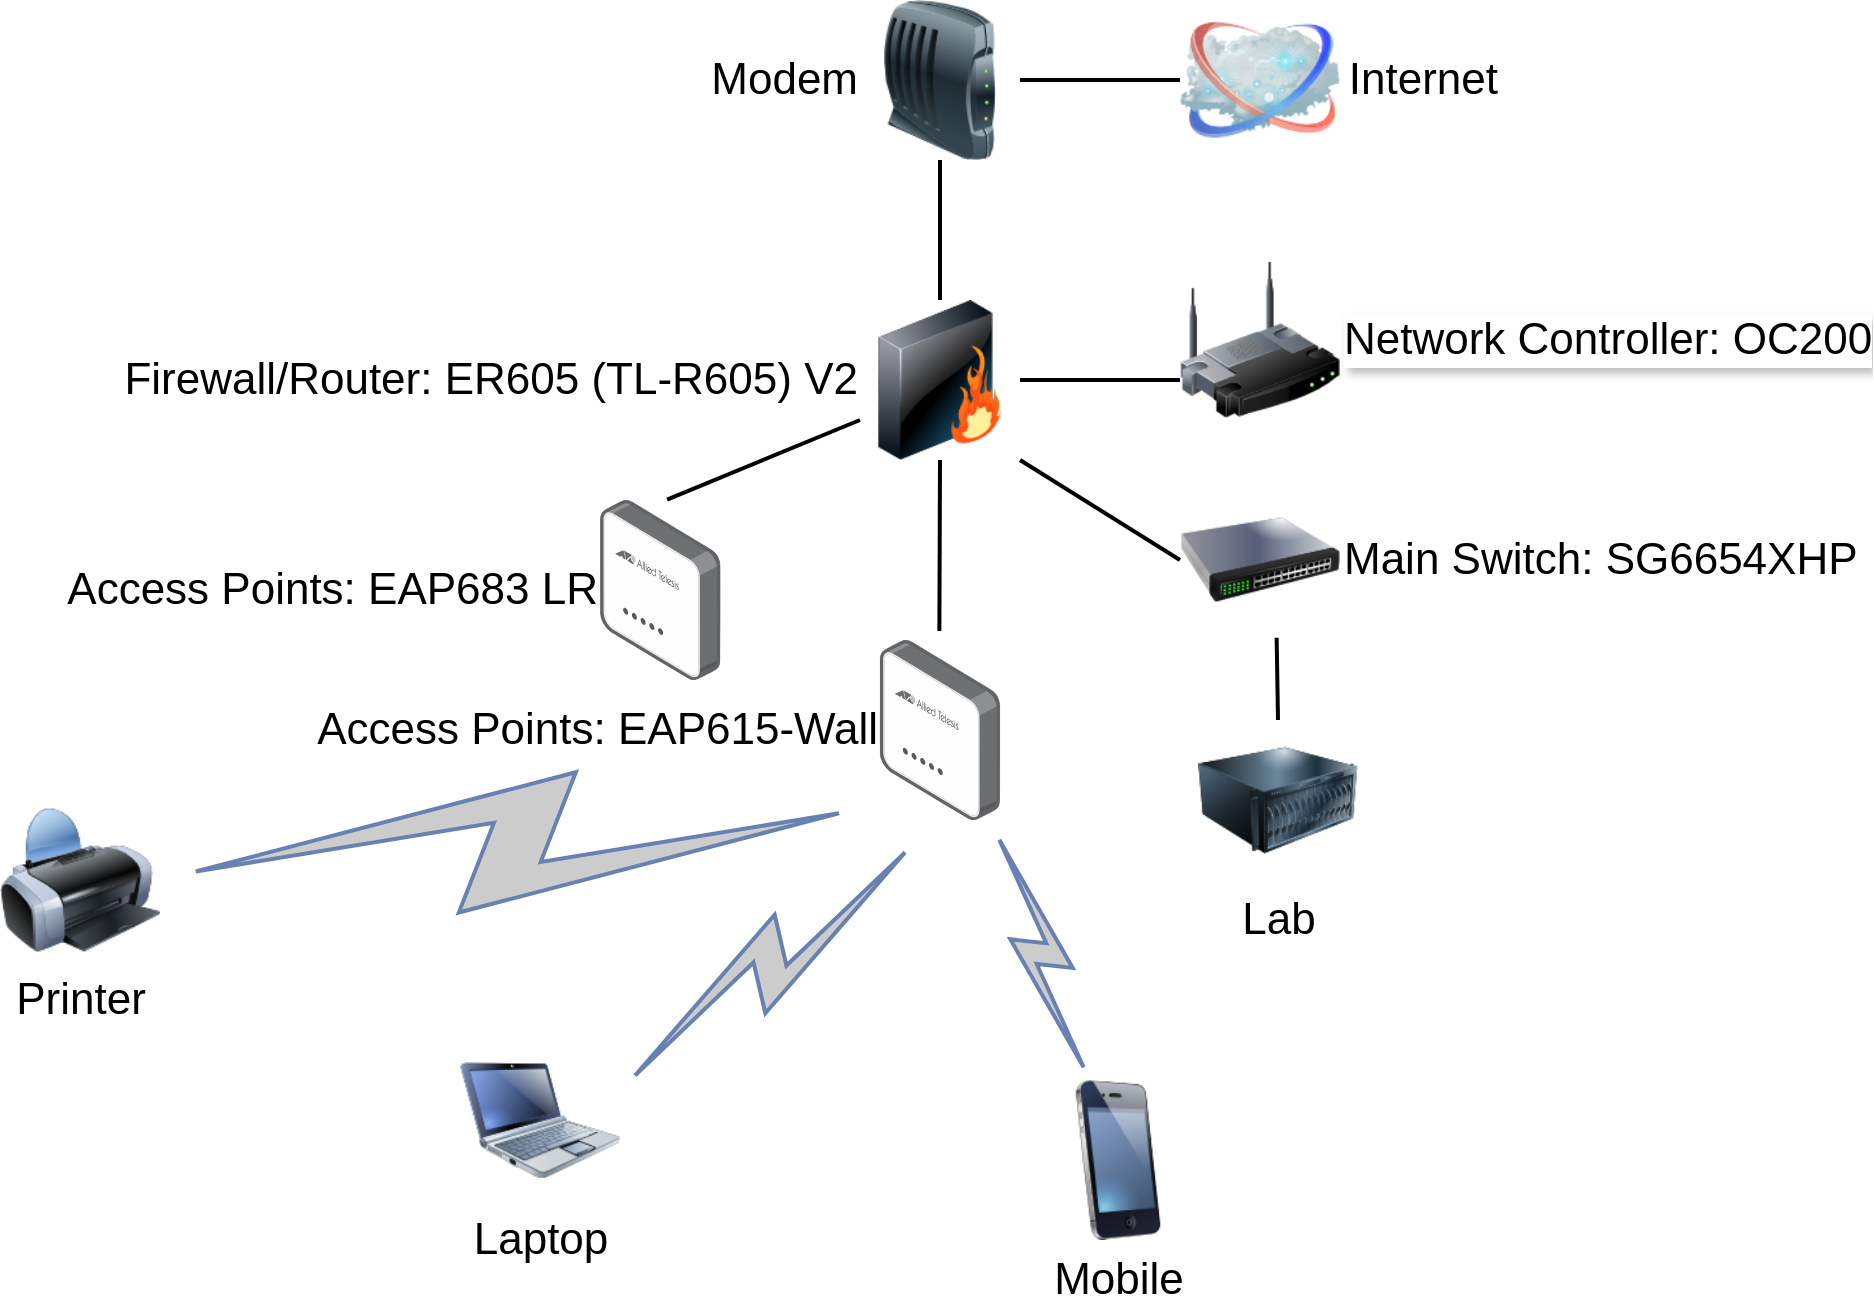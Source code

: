 <mxfile version="24.2.7" type="github">
  <diagram name="Page-1" id="55a83fd1-7818-8e21-69c5-c3457e3827bb">
    <mxGraphModel dx="1344" dy="690" grid="1" gridSize="10" guides="1" tooltips="1" connect="1" arrows="1" fold="1" page="1" pageScale="1" pageWidth="1100" pageHeight="850" background="none" math="0" shadow="0">
      <root>
        <mxCell id="0" />
        <mxCell id="1" parent="0" />
        <mxCell id="69ecfefc5c41e42c-18" style="edgeStyle=none;rounded=0;html=1;labelBackgroundColor=none;endArrow=none;strokeWidth=2;fontFamily=Verdana;fontSize=22;exitX=0;exitY=0.75;exitDx=0;exitDy=0;" parent="1" source="UNuN4_SD1Z8VuVxVRk6X-3" target="69ecfefc5c41e42c-3" edge="1">
          <mxGeometry relative="1" as="geometry">
            <mxPoint x="525.429" y="465" as="sourcePoint" />
          </mxGeometry>
        </mxCell>
        <mxCell id="69ecfefc5c41e42c-2" value="Internet" style="image;html=1;labelBackgroundColor=#ffffff;image=img/lib/clip_art/networking/Cloud_128x128.png;rounded=1;shadow=0;comic=0;strokeWidth=2;fontSize=22;labelPosition=right;verticalLabelPosition=middle;align=right;verticalAlign=middle;" parent="1" vertex="1">
          <mxGeometry x="630" y="140" width="80" height="80" as="geometry" />
        </mxCell>
        <mxCell id="69ecfefc5c41e42c-19" style="edgeStyle=none;rounded=0;html=1;labelBackgroundColor=none;endArrow=none;strokeWidth=2;fontFamily=Verdana;fontSize=22;entryX=0;entryY=0.5;entryDx=0;entryDy=0;exitX=1;exitY=0.5;exitDx=0;exitDy=0;" parent="1" source="UNuN4_SD1Z8VuVxVRk6X-1" target="69ecfefc5c41e42c-2" edge="1">
          <mxGeometry relative="1" as="geometry">
            <mxPoint x="630" y="270" as="targetPoint" />
          </mxGeometry>
        </mxCell>
        <mxCell id="69ecfefc5c41e42c-3" value="Firewall/Router: ER605 (TL-R605) V2" style="image;html=1;labelBackgroundColor=#ffffff;image=img/lib/clip_art/networking/Firewall_128x128.png;rounded=1;shadow=0;comic=0;strokeWidth=2;fontSize=22;labelPosition=left;verticalLabelPosition=middle;align=right;verticalAlign=middle;" parent="1" vertex="1">
          <mxGeometry x="470" y="290" width="80" height="80" as="geometry" />
        </mxCell>
        <mxCell id="69ecfefc5c41e42c-6" value="Printer" style="image;html=1;labelBackgroundColor=#ffffff;image=img/lib/clip_art/computers/Printer_128x128.png;rounded=1;shadow=0;comic=0;strokeWidth=2;fontSize=22" parent="1" vertex="1">
          <mxGeometry x="40" y="540" width="80" height="80" as="geometry" />
        </mxCell>
        <mxCell id="69ecfefc5c41e42c-8" value="Mobile" style="image;html=1;labelBackgroundColor=#ffffff;image=img/lib/clip_art/telecommunication/iPhone_128x128.png;rounded=1;shadow=0;comic=0;strokeWidth=2;fontSize=22" parent="1" vertex="1">
          <mxGeometry x="559" y="680" width="80" height="80" as="geometry" />
        </mxCell>
        <mxCell id="69ecfefc5c41e42c-9" value="Laptop" style="image;html=1;labelBackgroundColor=#ffffff;image=img/lib/clip_art/computers/Netbook_128x128.png;rounded=1;shadow=0;comic=0;strokeColor=#000000;strokeWidth=2;fillColor=#FFFFFF;fontSize=22;fontColor=#000000;" parent="1" vertex="1">
          <mxGeometry x="270" y="660" width="80" height="80" as="geometry" />
        </mxCell>
        <mxCell id="69ecfefc5c41e42c-11" value="" style="html=1;fillColor=#CCCCCC;strokeColor=#6881B3;gradientColor=none;gradientDirection=north;strokeWidth=2;shape=mxgraph.networks.comm_link_edge;html=1;labelBackgroundColor=none;endArrow=none;fontFamily=Verdana;fontSize=22;fontColor=#000000;entryX=-0.041;entryY=0.945;entryDx=0;entryDy=0;entryPerimeter=0;" parent="1" source="69ecfefc5c41e42c-6" target="UNuN4_SD1Z8VuVxVRk6X-11" edge="1">
          <mxGeometry width="100" height="100" relative="1" as="geometry">
            <mxPoint x="190" y="490" as="sourcePoint" />
            <mxPoint x="380" y="602.059" as="targetPoint" />
            <Array as="points">
              <mxPoint x="230" y="570" />
            </Array>
          </mxGeometry>
        </mxCell>
        <mxCell id="69ecfefc5c41e42c-16" value="" style="html=1;fillColor=#CCCCCC;strokeColor=#6881B3;gradientColor=none;gradientDirection=north;strokeWidth=2;shape=mxgraph.networks.comm_link_edge;html=1;labelBackgroundColor=none;endArrow=none;fontFamily=Verdana;fontSize=22;fontColor=#000000;entryX=0.953;entryY=1.04;entryDx=0;entryDy=0;entryPerimeter=0;" parent="1" source="69ecfefc5c41e42c-8" target="UNuN4_SD1Z8VuVxVRk6X-11" edge="1">
          <mxGeometry width="100" height="100" relative="1" as="geometry">
            <mxPoint x="400" y="761.957" as="sourcePoint" />
            <mxPoint x="610" y="755.968" as="targetPoint" />
          </mxGeometry>
        </mxCell>
        <mxCell id="69ecfefc5c41e42c-17" value="" style="html=1;fillColor=#CCCCCC;strokeColor=#6881B3;gradientColor=none;gradientDirection=north;strokeWidth=2;shape=mxgraph.networks.comm_link_edge;html=1;labelBackgroundColor=none;endArrow=none;fontFamily=Verdana;fontSize=22;fontColor=#000000;" parent="1" source="69ecfefc5c41e42c-9" edge="1">
          <mxGeometry width="100" height="100" relative="1" as="geometry">
            <mxPoint x="-170" y="791.957" as="sourcePoint" />
            <mxPoint x="500" y="560" as="targetPoint" />
            <Array as="points">
              <mxPoint x="460" y="640" />
            </Array>
          </mxGeometry>
        </mxCell>
        <mxCell id="UNuN4_SD1Z8VuVxVRk6X-1" value="Modem" style="image;html=1;image=img/lib/clip_art/networking/Modem_128x128.png;labelPosition=left;verticalLabelPosition=middle;align=right;verticalAlign=middle;fontSize=22;" vertex="1" parent="1">
          <mxGeometry x="470" y="140" width="80" height="80" as="geometry" />
        </mxCell>
        <mxCell id="UNuN4_SD1Z8VuVxVRk6X-2" style="edgeStyle=none;rounded=0;html=1;labelBackgroundColor=none;endArrow=none;strokeWidth=2;fontFamily=Verdana;fontSize=22;entryX=0.5;entryY=0;entryDx=0;entryDy=0;exitX=0.5;exitY=1;exitDx=0;exitDy=0;" edge="1" parent="1" source="UNuN4_SD1Z8VuVxVRk6X-1" target="69ecfefc5c41e42c-3">
          <mxGeometry relative="1" as="geometry">
            <mxPoint x="570" y="190" as="sourcePoint" />
            <mxPoint x="640" y="190" as="targetPoint" />
          </mxGeometry>
        </mxCell>
        <mxCell id="UNuN4_SD1Z8VuVxVRk6X-3" value="Network Controller: OC200" style="image;html=1;labelBackgroundColor=#ffffff;image=img/lib/clip_art/networking/Wireless_Router_128x128.png;rounded=1;shadow=0;comic=0;strokeWidth=2;fontSize=22;textShadow=1;labelPosition=right;verticalLabelPosition=middle;align=left;verticalAlign=middle;" vertex="1" parent="1">
          <mxGeometry x="630" y="270" width="80" height="80" as="geometry" />
        </mxCell>
        <mxCell id="UNuN4_SD1Z8VuVxVRk6X-6" value="Main Switch: SG6654XHP" style="image;html=1;image=img/lib/clip_art/networking/Switch_128x128.png;fontSize=22;labelPosition=right;verticalLabelPosition=middle;align=left;verticalAlign=middle;" vertex="1" parent="1">
          <mxGeometry x="630" y="380" width="80" height="80" as="geometry" />
        </mxCell>
        <mxCell id="UNuN4_SD1Z8VuVxVRk6X-7" value="Access Points:&amp;nbsp;EAP683 LR" style="image;points=[];aspect=fixed;html=1;align=right;shadow=0;dashed=0;image=img/lib/allied_telesis/wireless/Access_Point_Indoor.svg;labelPosition=left;verticalLabelPosition=middle;verticalAlign=middle;fontSize=22;" vertex="1" parent="1">
          <mxGeometry x="340" y="390" width="60.33" height="90" as="geometry" />
        </mxCell>
        <mxCell id="UNuN4_SD1Z8VuVxVRk6X-8" style="edgeStyle=none;rounded=0;html=1;labelBackgroundColor=none;endArrow=none;strokeWidth=2;fontFamily=Verdana;fontSize=22;exitX=0.556;exitY=-0.002;exitDx=0;exitDy=0;entryX=0;entryY=0.75;entryDx=0;entryDy=0;exitPerimeter=0;" edge="1" parent="1" source="UNuN4_SD1Z8VuVxVRk6X-7" target="69ecfefc5c41e42c-3">
          <mxGeometry relative="1" as="geometry">
            <mxPoint x="610" y="390" as="sourcePoint" />
            <mxPoint x="530" y="390" as="targetPoint" />
          </mxGeometry>
        </mxCell>
        <mxCell id="UNuN4_SD1Z8VuVxVRk6X-9" style="edgeStyle=none;rounded=0;html=1;labelBackgroundColor=none;endArrow=none;strokeWidth=2;fontFamily=Verdana;fontSize=22;exitX=0;exitY=0.5;exitDx=0;exitDy=0;entryX=1;entryY=1;entryDx=0;entryDy=0;" edge="1" parent="1" source="UNuN4_SD1Z8VuVxVRk6X-6" target="69ecfefc5c41e42c-3">
          <mxGeometry relative="1" as="geometry">
            <mxPoint x="800" y="440" as="sourcePoint" />
            <mxPoint x="800" y="386" as="targetPoint" />
          </mxGeometry>
        </mxCell>
        <mxCell id="UNuN4_SD1Z8VuVxVRk6X-11" value="Access Points: EAP615-Wall" style="image;points=[];aspect=fixed;html=1;align=right;shadow=0;dashed=0;image=img/lib/allied_telesis/wireless/Access_Point_Indoor.svg;labelPosition=left;verticalLabelPosition=middle;verticalAlign=middle;fontSize=22;" vertex="1" parent="1">
          <mxGeometry x="479.83" y="460" width="60.33" height="90" as="geometry" />
        </mxCell>
        <mxCell id="UNuN4_SD1Z8VuVxVRk6X-14" style="edgeStyle=none;rounded=0;html=1;labelBackgroundColor=none;endArrow=none;strokeWidth=2;fontFamily=Verdana;fontSize=22;exitX=0.495;exitY=-0.05;exitDx=0;exitDy=0;entryX=0.5;entryY=1;entryDx=0;entryDy=0;exitPerimeter=0;" edge="1" parent="1" source="UNuN4_SD1Z8VuVxVRk6X-11" target="69ecfefc5c41e42c-3">
          <mxGeometry relative="1" as="geometry">
            <mxPoint x="630" y="480" as="sourcePoint" />
            <mxPoint x="550" y="420" as="targetPoint" />
          </mxGeometry>
        </mxCell>
        <mxCell id="UNuN4_SD1Z8VuVxVRk6X-15" value="Lab" style="image;html=1;image=img/lib/clip_art/computers/Server_128x128.png;fontSize=22;" vertex="1" parent="1">
          <mxGeometry x="639" y="500" width="80" height="80" as="geometry" />
        </mxCell>
        <mxCell id="UNuN4_SD1Z8VuVxVRk6X-16" style="edgeStyle=none;rounded=0;html=1;labelBackgroundColor=none;endArrow=none;strokeWidth=2;fontFamily=Verdana;fontSize=22;exitX=0.5;exitY=0;exitDx=0;exitDy=0;entryX=0.604;entryY=0.986;entryDx=0;entryDy=0;entryPerimeter=0;" edge="1" parent="1" source="UNuN4_SD1Z8VuVxVRk6X-15" target="UNuN4_SD1Z8VuVxVRk6X-6">
          <mxGeometry relative="1" as="geometry">
            <mxPoint x="640" y="440" as="sourcePoint" />
            <mxPoint x="560" y="380" as="targetPoint" />
          </mxGeometry>
        </mxCell>
      </root>
    </mxGraphModel>
  </diagram>
</mxfile>
